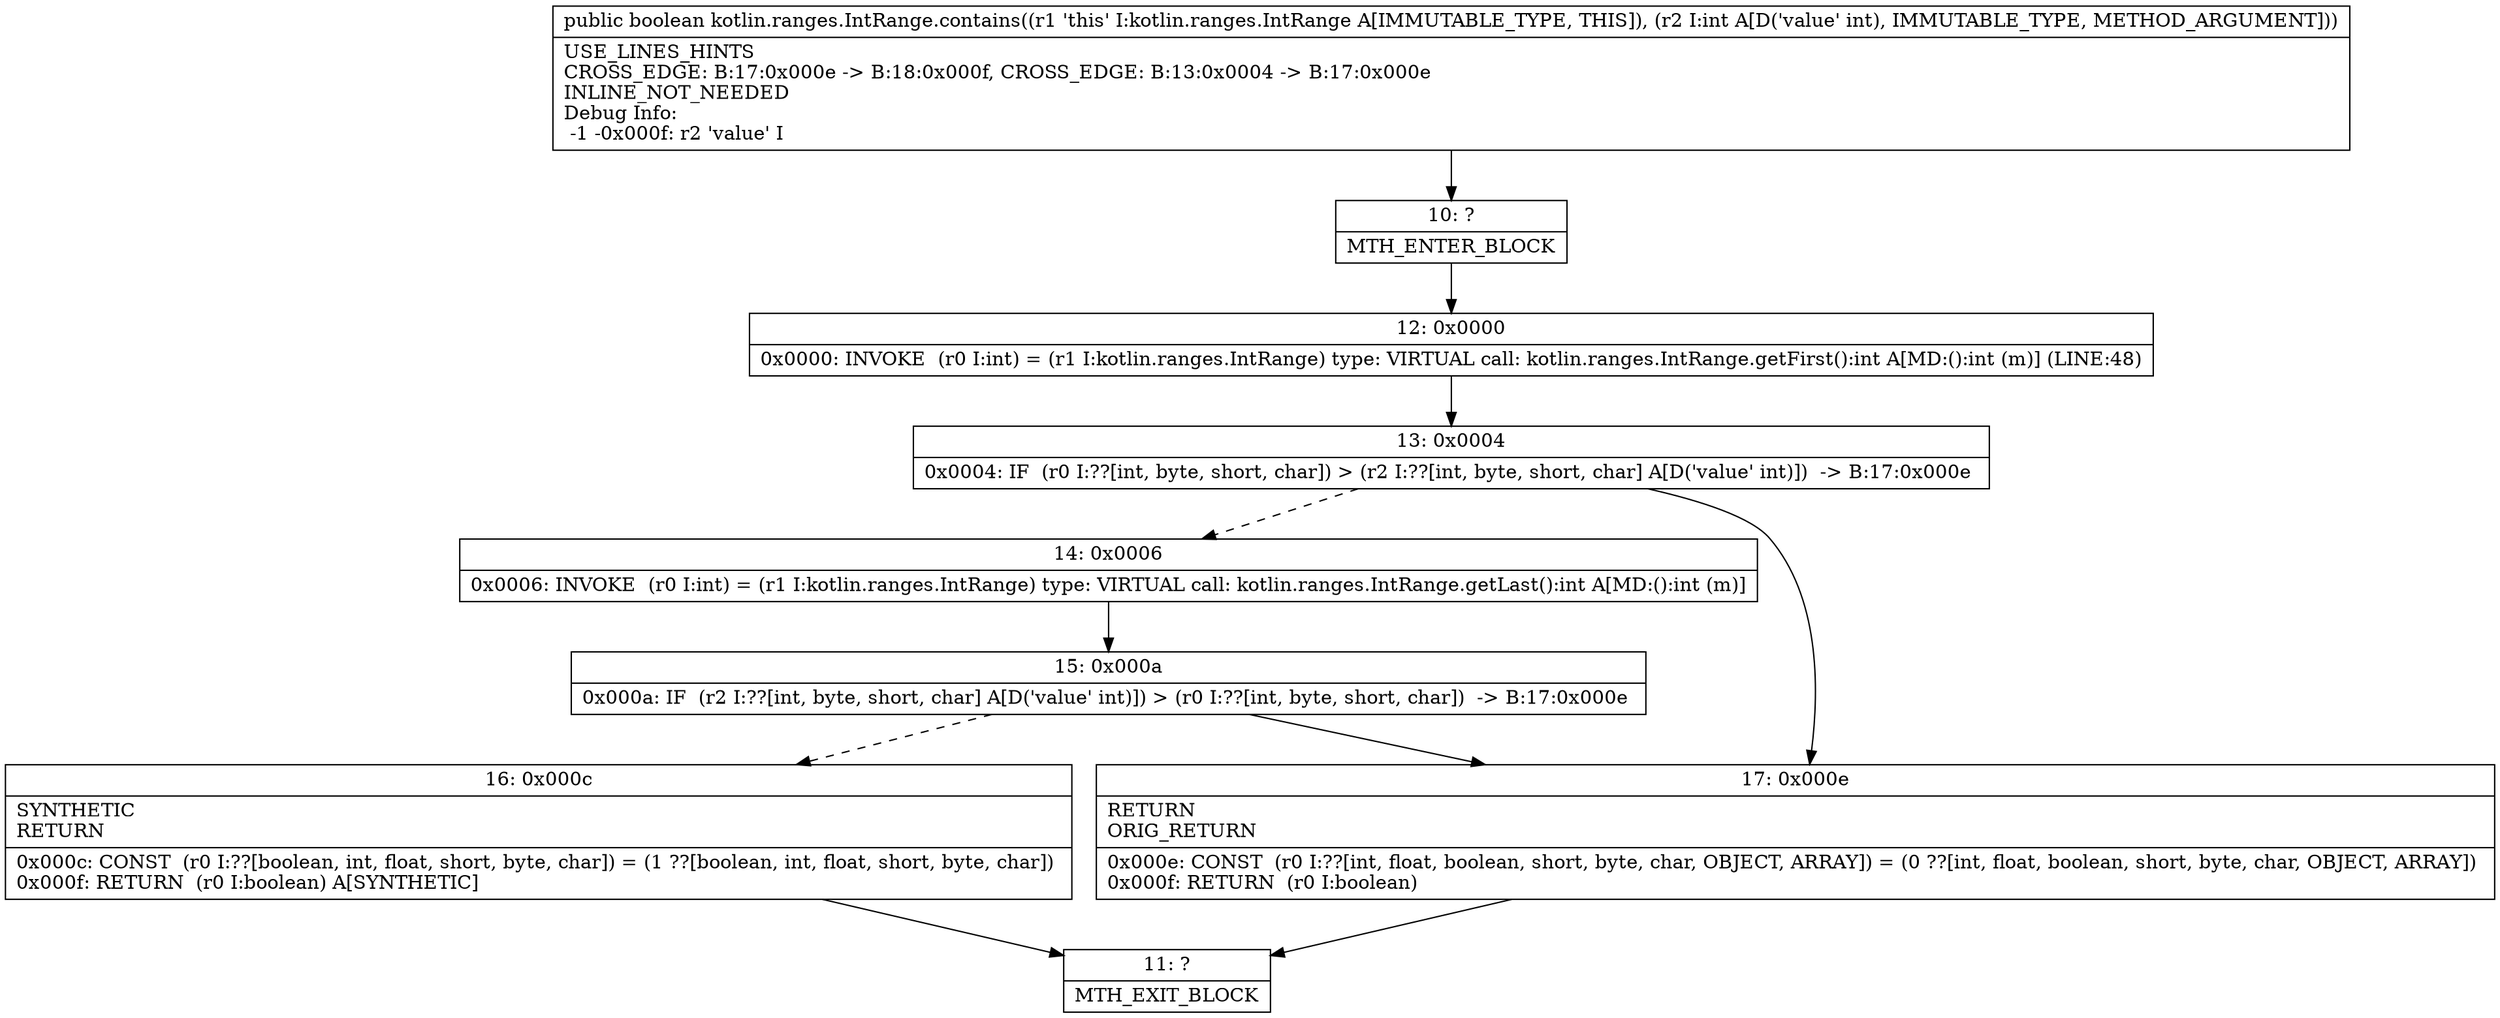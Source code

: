 digraph "CFG forkotlin.ranges.IntRange.contains(I)Z" {
Node_10 [shape=record,label="{10\:\ ?|MTH_ENTER_BLOCK\l}"];
Node_12 [shape=record,label="{12\:\ 0x0000|0x0000: INVOKE  (r0 I:int) = (r1 I:kotlin.ranges.IntRange) type: VIRTUAL call: kotlin.ranges.IntRange.getFirst():int A[MD:():int (m)] (LINE:48)\l}"];
Node_13 [shape=record,label="{13\:\ 0x0004|0x0004: IF  (r0 I:??[int, byte, short, char]) \> (r2 I:??[int, byte, short, char] A[D('value' int)])  \-\> B:17:0x000e \l}"];
Node_14 [shape=record,label="{14\:\ 0x0006|0x0006: INVOKE  (r0 I:int) = (r1 I:kotlin.ranges.IntRange) type: VIRTUAL call: kotlin.ranges.IntRange.getLast():int A[MD:():int (m)]\l}"];
Node_15 [shape=record,label="{15\:\ 0x000a|0x000a: IF  (r2 I:??[int, byte, short, char] A[D('value' int)]) \> (r0 I:??[int, byte, short, char])  \-\> B:17:0x000e \l}"];
Node_16 [shape=record,label="{16\:\ 0x000c|SYNTHETIC\lRETURN\l|0x000c: CONST  (r0 I:??[boolean, int, float, short, byte, char]) = (1 ??[boolean, int, float, short, byte, char]) \l0x000f: RETURN  (r0 I:boolean) A[SYNTHETIC]\l}"];
Node_11 [shape=record,label="{11\:\ ?|MTH_EXIT_BLOCK\l}"];
Node_17 [shape=record,label="{17\:\ 0x000e|RETURN\lORIG_RETURN\l|0x000e: CONST  (r0 I:??[int, float, boolean, short, byte, char, OBJECT, ARRAY]) = (0 ??[int, float, boolean, short, byte, char, OBJECT, ARRAY]) \l0x000f: RETURN  (r0 I:boolean) \l}"];
MethodNode[shape=record,label="{public boolean kotlin.ranges.IntRange.contains((r1 'this' I:kotlin.ranges.IntRange A[IMMUTABLE_TYPE, THIS]), (r2 I:int A[D('value' int), IMMUTABLE_TYPE, METHOD_ARGUMENT]))  | USE_LINES_HINTS\lCROSS_EDGE: B:17:0x000e \-\> B:18:0x000f, CROSS_EDGE: B:13:0x0004 \-\> B:17:0x000e\lINLINE_NOT_NEEDED\lDebug Info:\l  \-1 \-0x000f: r2 'value' I\l}"];
MethodNode -> Node_10;Node_10 -> Node_12;
Node_12 -> Node_13;
Node_13 -> Node_14[style=dashed];
Node_13 -> Node_17;
Node_14 -> Node_15;
Node_15 -> Node_16[style=dashed];
Node_15 -> Node_17;
Node_16 -> Node_11;
Node_17 -> Node_11;
}

